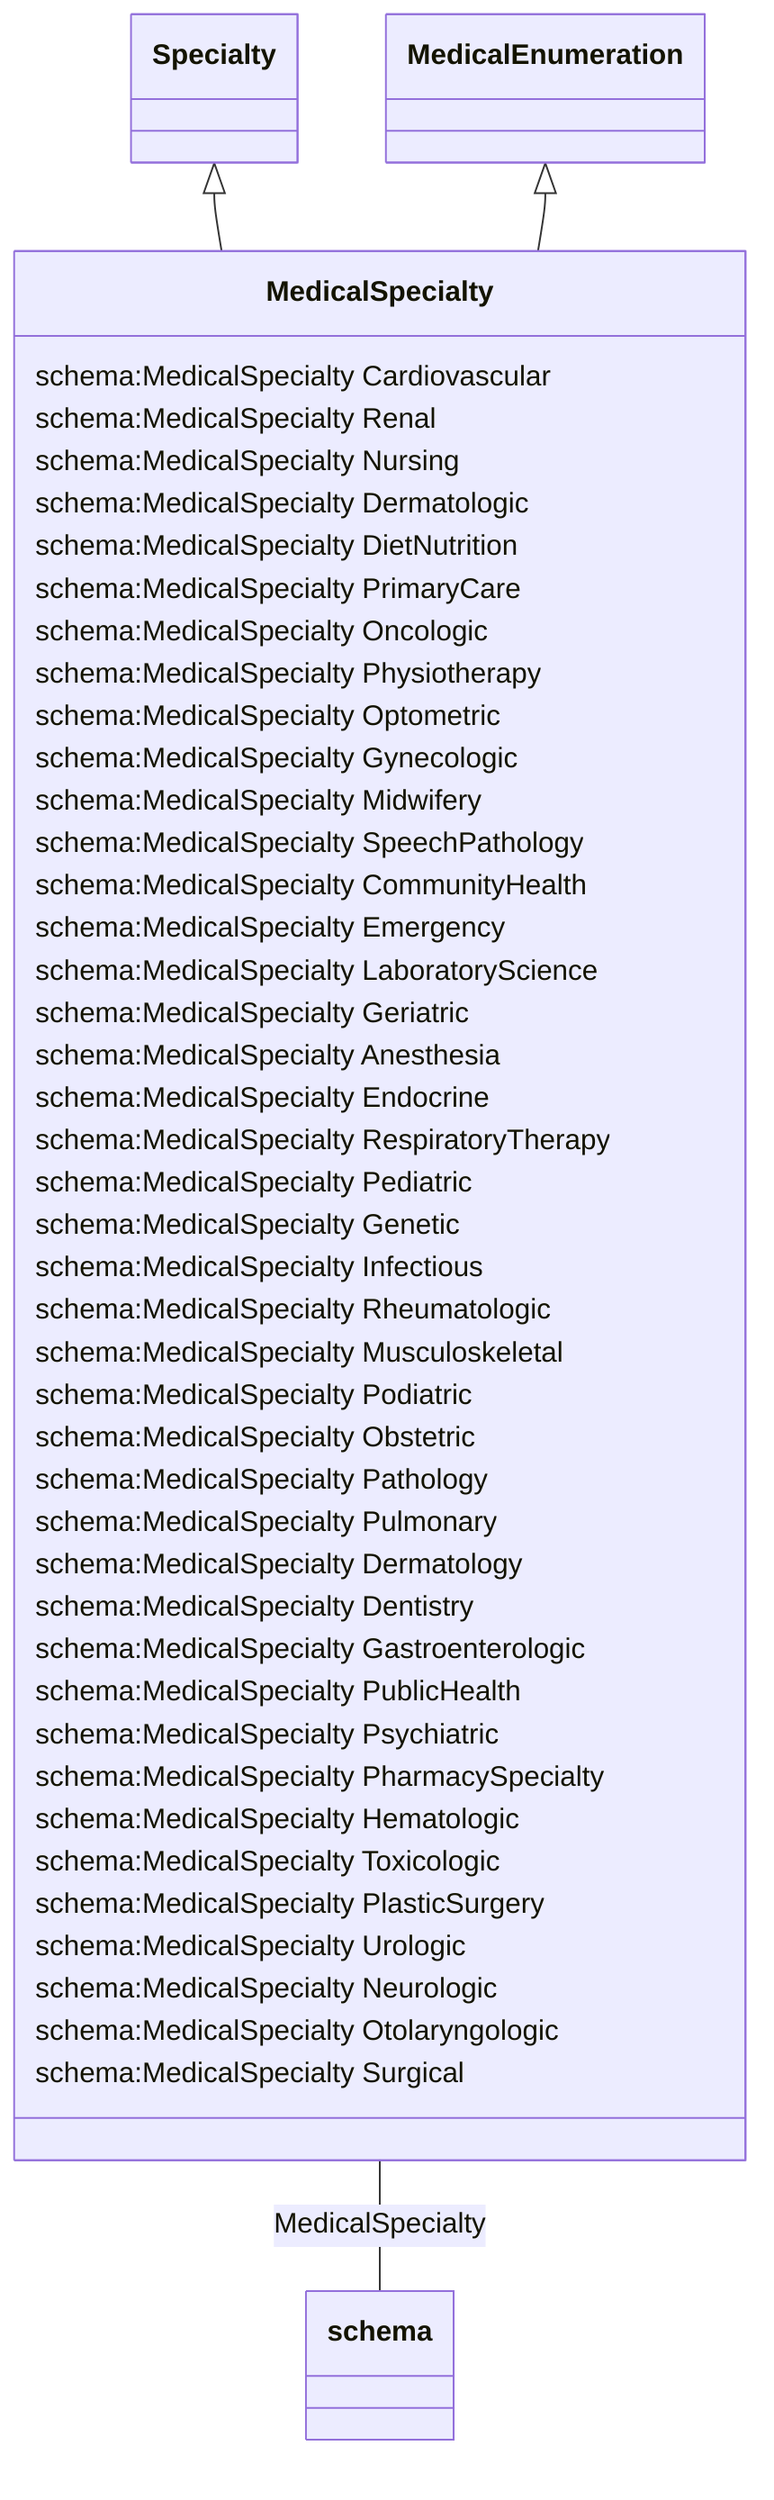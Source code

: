 classDiagram
  MedicalSpecialty -- schema:MedicalSpecialty


Specialty <|-- MedicalSpecialty
MedicalEnumeration <|-- MedicalSpecialty
class MedicalSpecialty {

  schema:MedicalSpecialty Cardiovascular
  schema:MedicalSpecialty Renal
  schema:MedicalSpecialty Nursing
  schema:MedicalSpecialty Dermatologic
  schema:MedicalSpecialty DietNutrition
  schema:MedicalSpecialty PrimaryCare
  schema:MedicalSpecialty Oncologic
  schema:MedicalSpecialty Physiotherapy
  schema:MedicalSpecialty Optometric
  schema:MedicalSpecialty Gynecologic
  schema:MedicalSpecialty Midwifery
  schema:MedicalSpecialty SpeechPathology
  schema:MedicalSpecialty CommunityHealth
  schema:MedicalSpecialty Emergency
  schema:MedicalSpecialty LaboratoryScience
  schema:MedicalSpecialty Geriatric
  schema:MedicalSpecialty Anesthesia
  schema:MedicalSpecialty Endocrine
  schema:MedicalSpecialty RespiratoryTherapy
  schema:MedicalSpecialty Pediatric
  schema:MedicalSpecialty Genetic
  schema:MedicalSpecialty Infectious
  schema:MedicalSpecialty Rheumatologic
  schema:MedicalSpecialty Musculoskeletal
  schema:MedicalSpecialty Podiatric
  schema:MedicalSpecialty Obstetric
  schema:MedicalSpecialty Pathology
  schema:MedicalSpecialty Pulmonary
  schema:MedicalSpecialty Dermatology
  schema:MedicalSpecialty Dentistry
  schema:MedicalSpecialty Gastroenterologic
  schema:MedicalSpecialty PublicHealth
  schema:MedicalSpecialty Psychiatric
  schema:MedicalSpecialty PharmacySpecialty
  schema:MedicalSpecialty Hematologic
  schema:MedicalSpecialty Toxicologic
  schema:MedicalSpecialty PlasticSurgery
  schema:MedicalSpecialty Urologic
  schema:MedicalSpecialty Neurologic
  schema:MedicalSpecialty Otolaryngologic
  schema:MedicalSpecialty Surgical

}